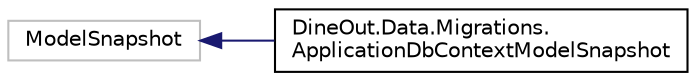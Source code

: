 digraph "Graphical Class Hierarchy"
{
 // LATEX_PDF_SIZE
  edge [fontname="Helvetica",fontsize="10",labelfontname="Helvetica",labelfontsize="10"];
  node [fontname="Helvetica",fontsize="10",shape=record];
  rankdir="LR";
  Node51 [label="ModelSnapshot",height=0.2,width=0.4,color="grey75", fillcolor="white", style="filled",tooltip=" "];
  Node51 -> Node0 [dir="back",color="midnightblue",fontsize="10",style="solid",fontname="Helvetica"];
  Node0 [label="DineOut.Data.Migrations.\lApplicationDbContextModelSnapshot",height=0.2,width=0.4,color="black", fillcolor="white", style="filled",URL="$class_dine_out_1_1_data_1_1_migrations_1_1_application_db_context_model_snapshot.html",tooltip=" "];
}

